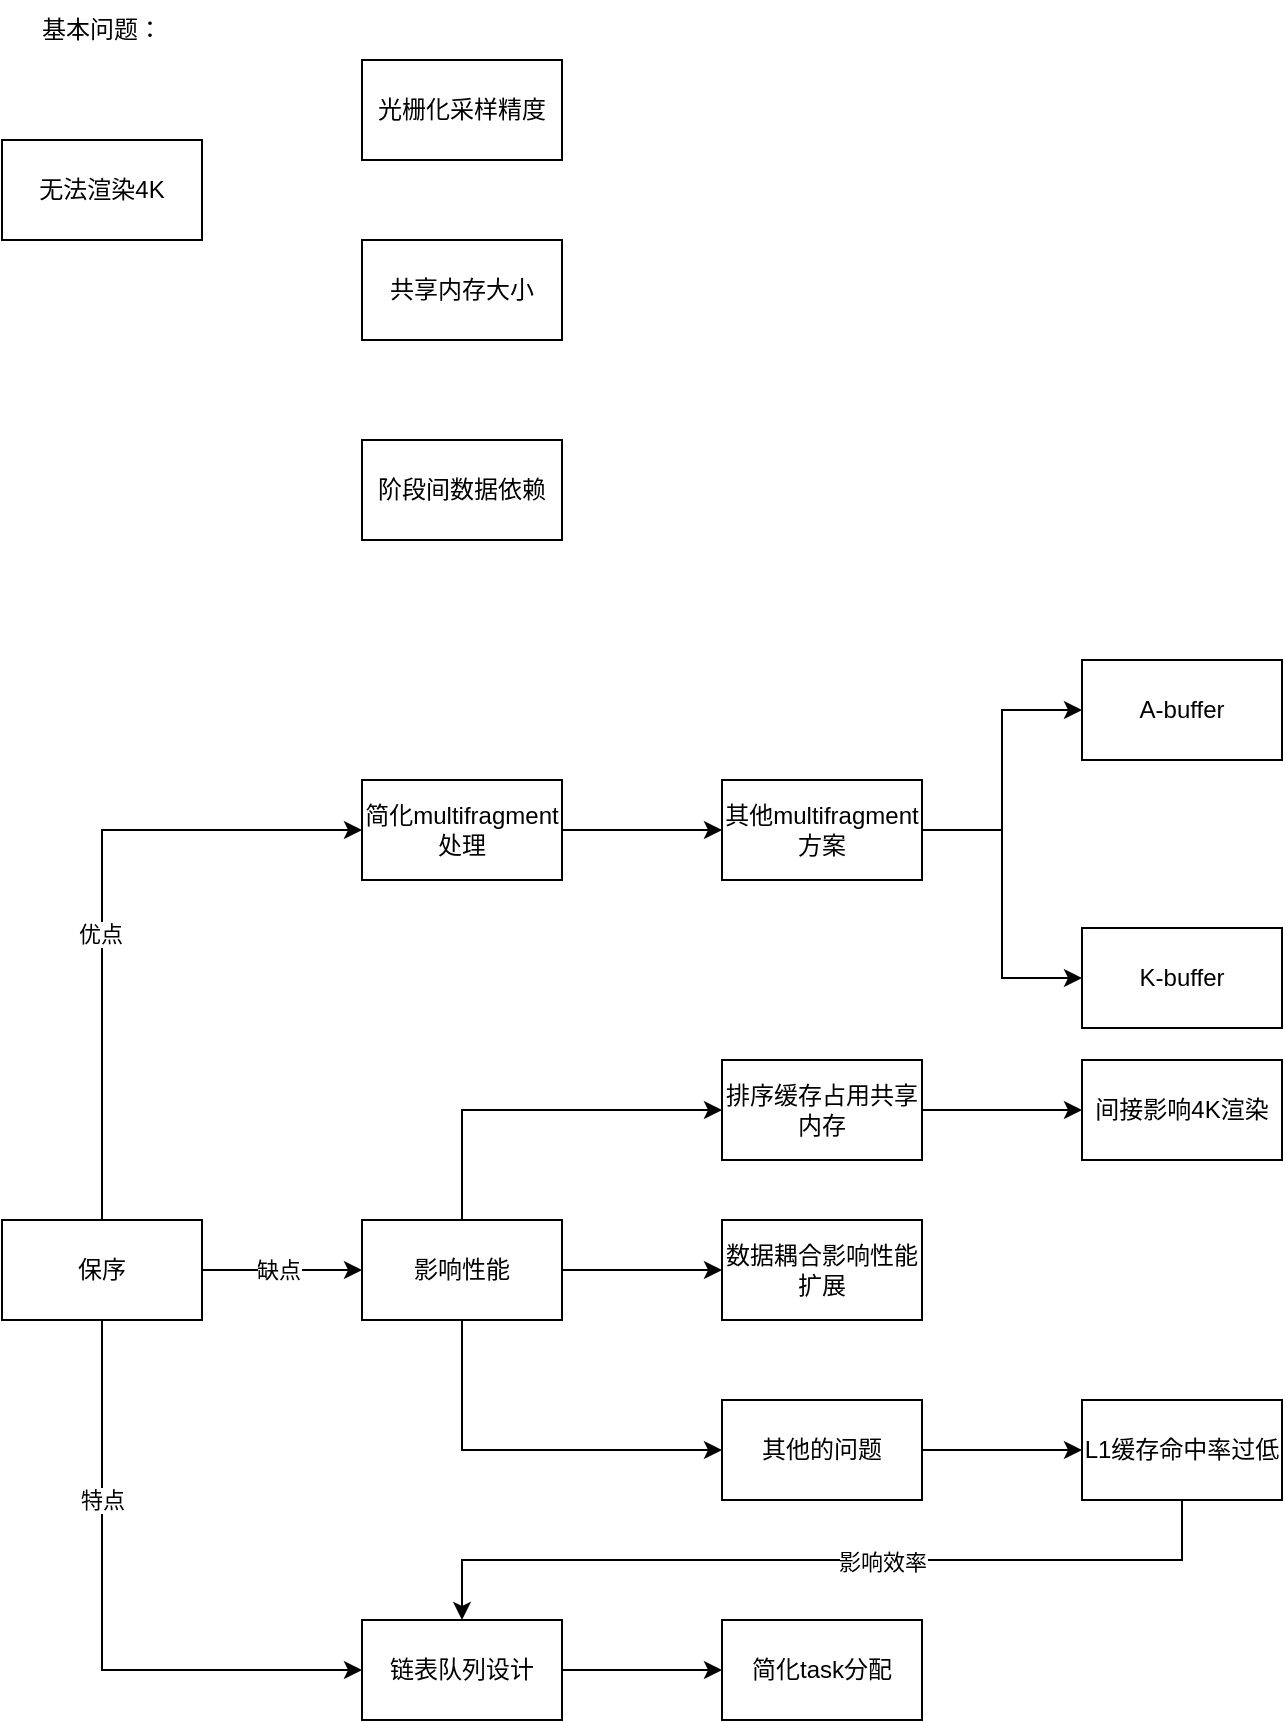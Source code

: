 <mxfile version="24.4.9" type="github">
  <diagram name="第 1 页" id="yG4VEhukbX8E-P6RL4Ew">
    <mxGraphModel dx="1397" dy="790" grid="1" gridSize="10" guides="1" tooltips="1" connect="1" arrows="1" fold="1" page="1" pageScale="1" pageWidth="827" pageHeight="1169" math="0" shadow="0">
      <root>
        <mxCell id="0" />
        <mxCell id="1" parent="0" />
        <mxCell id="_9yM1N_c14yzDBK7w2tD-1" value="基本问题：" style="text;html=1;align=center;verticalAlign=middle;whiteSpace=wrap;rounded=0;" vertex="1" parent="1">
          <mxGeometry x="70" y="140" width="80" height="30" as="geometry" />
        </mxCell>
        <mxCell id="_9yM1N_c14yzDBK7w2tD-2" value="无法渲染4K" style="rounded=0;whiteSpace=wrap;html=1;" vertex="1" parent="1">
          <mxGeometry x="60" y="210" width="100" height="50" as="geometry" />
        </mxCell>
        <mxCell id="_9yM1N_c14yzDBK7w2tD-12" style="rounded=0;orthogonalLoop=1;jettySize=auto;html=1;exitX=0.5;exitY=0;exitDx=0;exitDy=0;entryX=0;entryY=0.5;entryDx=0;entryDy=0;edgeStyle=orthogonalEdgeStyle;" edge="1" parent="1" source="_9yM1N_c14yzDBK7w2tD-4" target="_9yM1N_c14yzDBK7w2tD-10">
          <mxGeometry relative="1" as="geometry" />
        </mxCell>
        <mxCell id="_9yM1N_c14yzDBK7w2tD-14" value="优点" style="edgeLabel;html=1;align=center;verticalAlign=middle;resizable=0;points=[];" vertex="1" connectable="0" parent="_9yM1N_c14yzDBK7w2tD-12">
          <mxGeometry x="-0.118" y="1" relative="1" as="geometry">
            <mxPoint as="offset" />
          </mxGeometry>
        </mxCell>
        <mxCell id="_9yM1N_c14yzDBK7w2tD-13" style="rounded=0;orthogonalLoop=1;jettySize=auto;html=1;entryX=0;entryY=0.5;entryDx=0;entryDy=0;exitX=1;exitY=0.5;exitDx=0;exitDy=0;edgeStyle=orthogonalEdgeStyle;" edge="1" parent="1" source="_9yM1N_c14yzDBK7w2tD-4" target="_9yM1N_c14yzDBK7w2tD-11">
          <mxGeometry relative="1" as="geometry" />
        </mxCell>
        <mxCell id="_9yM1N_c14yzDBK7w2tD-15" value="缺点" style="edgeLabel;html=1;align=center;verticalAlign=middle;resizable=0;points=[];" vertex="1" connectable="0" parent="_9yM1N_c14yzDBK7w2tD-13">
          <mxGeometry x="-0.06" relative="1" as="geometry">
            <mxPoint as="offset" />
          </mxGeometry>
        </mxCell>
        <mxCell id="_9yM1N_c14yzDBK7w2tD-30" value="" style="edgeStyle=orthogonalEdgeStyle;rounded=0;orthogonalLoop=1;jettySize=auto;html=1;exitX=0.5;exitY=1;exitDx=0;exitDy=0;entryX=0;entryY=0.5;entryDx=0;entryDy=0;" edge="1" parent="1" source="_9yM1N_c14yzDBK7w2tD-4" target="_9yM1N_c14yzDBK7w2tD-29">
          <mxGeometry relative="1" as="geometry" />
        </mxCell>
        <mxCell id="_9yM1N_c14yzDBK7w2tD-32" value="特点" style="edgeLabel;html=1;align=center;verticalAlign=middle;resizable=0;points=[];" vertex="1" connectable="0" parent="_9yM1N_c14yzDBK7w2tD-30">
          <mxGeometry x="-0.63" relative="1" as="geometry">
            <mxPoint y="33" as="offset" />
          </mxGeometry>
        </mxCell>
        <mxCell id="_9yM1N_c14yzDBK7w2tD-4" value="保序" style="rounded=0;whiteSpace=wrap;html=1;" vertex="1" parent="1">
          <mxGeometry x="60" y="750" width="100" height="50" as="geometry" />
        </mxCell>
        <mxCell id="_9yM1N_c14yzDBK7w2tD-6" value="共享内存大小" style="rounded=0;whiteSpace=wrap;html=1;" vertex="1" parent="1">
          <mxGeometry x="240" y="260" width="100" height="50" as="geometry" />
        </mxCell>
        <mxCell id="_9yM1N_c14yzDBK7w2tD-7" value="光栅化采样精度" style="rounded=0;whiteSpace=wrap;html=1;" vertex="1" parent="1">
          <mxGeometry x="240" y="170" width="100" height="50" as="geometry" />
        </mxCell>
        <mxCell id="_9yM1N_c14yzDBK7w2tD-8" value="阶段间数据依赖" style="rounded=0;whiteSpace=wrap;html=1;" vertex="1" parent="1">
          <mxGeometry x="240" y="360" width="100" height="50" as="geometry" />
        </mxCell>
        <mxCell id="_9yM1N_c14yzDBK7w2tD-19" value="" style="edgeStyle=orthogonalEdgeStyle;rounded=0;orthogonalLoop=1;jettySize=auto;html=1;" edge="1" parent="1" source="_9yM1N_c14yzDBK7w2tD-10" target="_9yM1N_c14yzDBK7w2tD-18">
          <mxGeometry relative="1" as="geometry" />
        </mxCell>
        <mxCell id="_9yM1N_c14yzDBK7w2tD-10" value="简化multifragment处理" style="rounded=0;whiteSpace=wrap;html=1;" vertex="1" parent="1">
          <mxGeometry x="240" y="530" width="100" height="50" as="geometry" />
        </mxCell>
        <mxCell id="_9yM1N_c14yzDBK7w2tD-42" value="" style="edgeStyle=orthogonalEdgeStyle;rounded=0;orthogonalLoop=1;jettySize=auto;html=1;" edge="1" parent="1" source="_9yM1N_c14yzDBK7w2tD-11" target="_9yM1N_c14yzDBK7w2tD-27">
          <mxGeometry relative="1" as="geometry" />
        </mxCell>
        <mxCell id="_9yM1N_c14yzDBK7w2tD-43" style="edgeStyle=orthogonalEdgeStyle;rounded=0;orthogonalLoop=1;jettySize=auto;html=1;entryX=0;entryY=0.5;entryDx=0;entryDy=0;exitX=0.5;exitY=0;exitDx=0;exitDy=0;" edge="1" parent="1" source="_9yM1N_c14yzDBK7w2tD-11" target="_9yM1N_c14yzDBK7w2tD-25">
          <mxGeometry relative="1" as="geometry" />
        </mxCell>
        <mxCell id="_9yM1N_c14yzDBK7w2tD-44" style="edgeStyle=orthogonalEdgeStyle;rounded=0;orthogonalLoop=1;jettySize=auto;html=1;entryX=0;entryY=0.5;entryDx=0;entryDy=0;exitX=0.5;exitY=1;exitDx=0;exitDy=0;" edge="1" parent="1" source="_9yM1N_c14yzDBK7w2tD-11" target="_9yM1N_c14yzDBK7w2tD-28">
          <mxGeometry relative="1" as="geometry" />
        </mxCell>
        <mxCell id="_9yM1N_c14yzDBK7w2tD-11" value="影响性能" style="rounded=0;whiteSpace=wrap;html=1;" vertex="1" parent="1">
          <mxGeometry x="240" y="750" width="100" height="50" as="geometry" />
        </mxCell>
        <mxCell id="_9yM1N_c14yzDBK7w2tD-22" value="" style="edgeStyle=orthogonalEdgeStyle;rounded=0;orthogonalLoop=1;jettySize=auto;html=1;entryX=0;entryY=0.5;entryDx=0;entryDy=0;" edge="1" parent="1" source="_9yM1N_c14yzDBK7w2tD-18" target="_9yM1N_c14yzDBK7w2tD-21">
          <mxGeometry relative="1" as="geometry" />
        </mxCell>
        <mxCell id="_9yM1N_c14yzDBK7w2tD-24" style="edgeStyle=orthogonalEdgeStyle;rounded=0;orthogonalLoop=1;jettySize=auto;html=1;entryX=0;entryY=0.5;entryDx=0;entryDy=0;" edge="1" parent="1" source="_9yM1N_c14yzDBK7w2tD-18" target="_9yM1N_c14yzDBK7w2tD-23">
          <mxGeometry relative="1" as="geometry" />
        </mxCell>
        <mxCell id="_9yM1N_c14yzDBK7w2tD-18" value="其他multifragment方案" style="rounded=0;whiteSpace=wrap;html=1;" vertex="1" parent="1">
          <mxGeometry x="420" y="530" width="100" height="50" as="geometry" />
        </mxCell>
        <mxCell id="_9yM1N_c14yzDBK7w2tD-21" value="A-buffer" style="rounded=0;whiteSpace=wrap;html=1;" vertex="1" parent="1">
          <mxGeometry x="600" y="470" width="100" height="50" as="geometry" />
        </mxCell>
        <mxCell id="_9yM1N_c14yzDBK7w2tD-23" value="K-buffer" style="rounded=0;whiteSpace=wrap;html=1;" vertex="1" parent="1">
          <mxGeometry x="600" y="604" width="100" height="50" as="geometry" />
        </mxCell>
        <mxCell id="_9yM1N_c14yzDBK7w2tD-36" value="" style="edgeStyle=orthogonalEdgeStyle;rounded=0;orthogonalLoop=1;jettySize=auto;html=1;" edge="1" parent="1" source="_9yM1N_c14yzDBK7w2tD-25" target="_9yM1N_c14yzDBK7w2tD-35">
          <mxGeometry relative="1" as="geometry" />
        </mxCell>
        <mxCell id="_9yM1N_c14yzDBK7w2tD-25" value="排序缓存占用共享内存" style="rounded=0;whiteSpace=wrap;html=1;" vertex="1" parent="1">
          <mxGeometry x="420" y="670" width="100" height="50" as="geometry" />
        </mxCell>
        <mxCell id="_9yM1N_c14yzDBK7w2tD-27" value="数据耦合影响性能扩展" style="rounded=0;whiteSpace=wrap;html=1;" vertex="1" parent="1">
          <mxGeometry x="420" y="750" width="100" height="50" as="geometry" />
        </mxCell>
        <mxCell id="_9yM1N_c14yzDBK7w2tD-39" value="" style="edgeStyle=orthogonalEdgeStyle;rounded=0;orthogonalLoop=1;jettySize=auto;html=1;" edge="1" parent="1" source="_9yM1N_c14yzDBK7w2tD-28" target="_9yM1N_c14yzDBK7w2tD-38">
          <mxGeometry relative="1" as="geometry" />
        </mxCell>
        <mxCell id="_9yM1N_c14yzDBK7w2tD-28" value="其他的问题" style="rounded=0;whiteSpace=wrap;html=1;" vertex="1" parent="1">
          <mxGeometry x="420" y="840" width="100" height="50" as="geometry" />
        </mxCell>
        <mxCell id="_9yM1N_c14yzDBK7w2tD-45" value="" style="edgeStyle=orthogonalEdgeStyle;rounded=0;orthogonalLoop=1;jettySize=auto;html=1;" edge="1" parent="1" source="_9yM1N_c14yzDBK7w2tD-29" target="_9yM1N_c14yzDBK7w2tD-34">
          <mxGeometry relative="1" as="geometry" />
        </mxCell>
        <mxCell id="_9yM1N_c14yzDBK7w2tD-29" value="链表队列设计" style="rounded=0;whiteSpace=wrap;html=1;" vertex="1" parent="1">
          <mxGeometry x="240" y="950" width="100" height="50" as="geometry" />
        </mxCell>
        <mxCell id="_9yM1N_c14yzDBK7w2tD-34" value="简化task分配" style="rounded=0;whiteSpace=wrap;html=1;" vertex="1" parent="1">
          <mxGeometry x="420" y="950" width="100" height="50" as="geometry" />
        </mxCell>
        <mxCell id="_9yM1N_c14yzDBK7w2tD-35" value="间接影响4K渲染" style="rounded=0;whiteSpace=wrap;html=1;" vertex="1" parent="1">
          <mxGeometry x="600" y="670" width="100" height="50" as="geometry" />
        </mxCell>
        <mxCell id="_9yM1N_c14yzDBK7w2tD-40" style="edgeStyle=orthogonalEdgeStyle;rounded=0;orthogonalLoop=1;jettySize=auto;html=1;entryX=0.5;entryY=0;entryDx=0;entryDy=0;exitX=0.5;exitY=1;exitDx=0;exitDy=0;" edge="1" parent="1" source="_9yM1N_c14yzDBK7w2tD-38" target="_9yM1N_c14yzDBK7w2tD-29">
          <mxGeometry relative="1" as="geometry">
            <mxPoint x="600" y="910" as="sourcePoint" />
            <mxPoint x="290" y="995" as="targetPoint" />
          </mxGeometry>
        </mxCell>
        <mxCell id="_9yM1N_c14yzDBK7w2tD-41" value="影响效率" style="edgeLabel;html=1;align=center;verticalAlign=middle;resizable=0;points=[];" vertex="1" connectable="0" parent="_9yM1N_c14yzDBK7w2tD-40">
          <mxGeometry x="-0.14" y="1" relative="1" as="geometry">
            <mxPoint as="offset" />
          </mxGeometry>
        </mxCell>
        <mxCell id="_9yM1N_c14yzDBK7w2tD-38" value="L1缓存命中率过低" style="rounded=0;whiteSpace=wrap;html=1;" vertex="1" parent="1">
          <mxGeometry x="600" y="840" width="100" height="50" as="geometry" />
        </mxCell>
      </root>
    </mxGraphModel>
  </diagram>
</mxfile>
